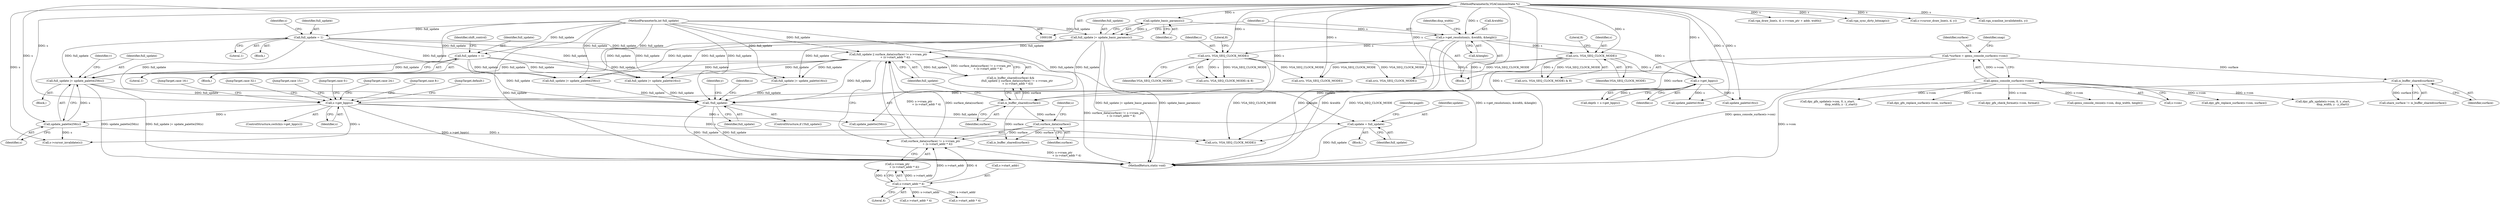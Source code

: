 digraph "0_qemu_bfc56535f793c557aa754c50213fc5f882e6482d@API" {
"1000538" [label="(Call,full_update |= update_palette256(s))"];
"1000159" [label="(Call,full_update |= update_basic_params(s))"];
"1000110" [label="(MethodParameterIn,int full_update)"];
"1000161" [label="(Call,update_basic_params(s))"];
"1000109" [label="(MethodParameterIn,VGACommonState *s)"];
"1000422" [label="(Call,full_update = 1)"];
"1000430" [label="(Call,full_update || surface_data(surface) != s->vram_ptr\n                + (s->start_addr * 4))"];
"1000233" [label="(Call,full_update = 1)"];
"1000432" [label="(Call,surface_data(surface) != s->vram_ptr\n                + (s->start_addr * 4))"];
"1000433" [label="(Call,surface_data(surface))"];
"1000428" [label="(Call,is_buffer_shared(surface))"];
"1000342" [label="(Call,is_buffer_shared(surface))"];
"1000113" [label="(Call,*surface = qemu_console_surface(s->con))"];
"1000115" [label="(Call,qemu_console_surface(s->con))"];
"1000439" [label="(Call,s->start_addr * 4)"];
"1000540" [label="(Call,update_palette256(s))"];
"1000533" [label="(Call,s->get_bpp(s))"];
"1000279" [label="(Call,s->get_bpp(s))"];
"1000163" [label="(Call,s->get_resolution(s, &width, &height))"];
"1000253" [label="(Call,sr(s, VGA_SEQ_CLOCK_MODE))"];
"1000269" [label="(Call,sr(s, VGA_SEQ_CLOCK_MODE))"];
"1000688" [label="(Call,!full_update)"];
"1000777" [label="(Call,update = full_update)"];
"1000423" [label="(Identifier,full_update)"];
"1000163" [label="(Call,s->get_resolution(s, &width, &height))"];
"1000422" [label="(Call,full_update = 1)"];
"1000116" [label="(Call,s->con)"];
"1000272" [label="(Literal,8)"];
"1000707" [label="(Identifier,y)"];
"1000161" [label="(Call,update_basic_params(s))"];
"1000538" [label="(Call,full_update |= update_palette256(s))"];
"1000482" [label="(Call,update_palette16(s))"];
"1000280" [label="(Identifier,s)"];
"1000777" [label="(Call,update = full_update)"];
"1000232" [label="(Block,)"];
"1000435" [label="(Call,s->vram_ptr\n                + (s->start_addr * 4))"];
"1000830" [label="(Call,vga_draw_line(s, d, s->vram_ptr + addr, width))"];
"1000437" [label="(Identifier,s)"];
"1000165" [label="(Call,&width)"];
"1000691" [label="(Call,vga_sync_dirty_bitmap(s))"];
"1000939" [label="(MethodReturn,static void)"];
"1000514" [label="(Call,sr(s, VGA_SEQ_CLOCK_MODE))"];
"1000550" [label="(Call,full_update |= update_palette256(s))"];
"1000254" [label="(Identifier,s)"];
"1000439" [label="(Call,s->start_addr * 4)"];
"1000854" [label="(Call,dpy_gfx_update(s->con, 0, y_start,\n                               disp_width, y - y_start))"];
"1000440" [label="(Call,s->start_addr)"];
"1000689" [label="(Identifier,full_update)"];
"1000366" [label="(Call,dpy_gfx_replace_surface(s->con, surface))"];
"1000270" [label="(Identifier,s)"];
"1000344" [label="(Block,)"];
"1000537" [label="(JumpTarget,case 0:)"];
"1000587" [label="(JumpTarget,case 24:)"];
"1000843" [label="(Call,s->cursor_draw_line(s, d, y))"];
"1000534" [label="(Identifier,s)"];
"1000508" [label="(Call,full_update |= update_palette16(s))"];
"1000540" [label="(Call,update_palette256(s))"];
"1000434" [label="(Identifier,surface)"];
"1000549" [label="(JumpTarget,case 8:)"];
"1000293" [label="(Call,dpy_gfx_check_format(s->con, format))"];
"1000627" [label="(Call,s->cursor_invalidate(s))"];
"1000430" [label="(Call,full_update || surface_data(surface) != s->vram_ptr\n                + (s->start_addr * 4))"];
"1000340" [label="(Call,share_surface != is_buffer_shared(surface))"];
"1000373" [label="(Call,qemu_console_resize(s->con, disp_width, height))"];
"1000532" [label="(ControlStructure,switch(s->get_bpp(s)))"];
"1000621" [label="(Call,is_buffer_shared(surface))"];
"1000277" [label="(Call,depth = s->get_bpp(s))"];
"1000687" [label="(ControlStructure,if (!full_update))"];
"1000170" [label="(Identifier,disp_width)"];
"1000541" [label="(Identifier,s)"];
"1000536" [label="(JumpTarget,default:)"];
"1000535" [label="(Block,)"];
"1000574" [label="(JumpTarget,case 16:)"];
"1000167" [label="(Call,&height)"];
"1000714" [label="(Block,)"];
"1000510" [label="(Call,update_palette16(s))"];
"1000427" [label="(Call,is_buffer_shared(surface) &&\n               (full_update || surface_data(surface) != s->vram_ptr\n                + (s->start_addr * 4)))"];
"1000164" [label="(Identifier,s)"];
"1000432" [label="(Call,surface_data(surface) != s->vram_ptr\n                + (s->start_addr * 4))"];
"1000233" [label="(Call,full_update = 1)"];
"1000343" [label="(Identifier,surface)"];
"1000235" [label="(Literal,1)"];
"1000342" [label="(Call,is_buffer_shared(surface))"];
"1000160" [label="(Identifier,full_update)"];
"1000268" [label="(Call,sr(s, VGA_SEQ_CLOCK_MODE) & 8)"];
"1000470" [label="(Call,dpy_gfx_replace_surface(s->con, surface))"];
"1000812" [label="(Call,vga_scanline_invalidated(s, y))"];
"1000111" [label="(Block,)"];
"1000115" [label="(Call,qemu_console_surface(s->con))"];
"1000424" [label="(Literal,1)"];
"1000688" [label="(Call,!full_update)"];
"1000279" [label="(Call,s->get_bpp(s))"];
"1000109" [label="(MethodParameterIn,VGACommonState *s)"];
"1000256" [label="(Literal,8)"];
"1000692" [label="(Identifier,s)"];
"1000480" [label="(Call,full_update |= update_palette16(s))"];
"1000159" [label="(Call,full_update |= update_basic_params(s))"];
"1000443" [label="(Literal,4)"];
"1000600" [label="(JumpTarget,case 32:)"];
"1000110" [label="(MethodParameterIn,int full_update)"];
"1000477" [label="(Identifier,shift_control)"];
"1000429" [label="(Identifier,surface)"];
"1000778" [label="(Identifier,update)"];
"1000431" [label="(Identifier,full_update)"];
"1000253" [label="(Call,sr(s, VGA_SEQ_CLOCK_MODE))"];
"1000137" [label="(Identifier,snap)"];
"1000234" [label="(Identifier,full_update)"];
"1000653" [label="(Call,sr(s, VGA_SEQ_CLOCK_MODE))"];
"1000486" [label="(Call,sr(s, VGA_SEQ_CLOCK_MODE))"];
"1000543" [label="(Identifier,v)"];
"1000269" [label="(Call,sr(s, VGA_SEQ_CLOCK_MODE))"];
"1000779" [label="(Identifier,full_update)"];
"1000539" [label="(Identifier,full_update)"];
"1000781" [label="(Identifier,page0)"];
"1000433" [label="(Call,surface_data(surface))"];
"1000162" [label="(Identifier,s)"];
"1000552" [label="(Call,update_palette256(s))"];
"1000465" [label="(Call,s->start_addr * 4)"];
"1000271" [label="(Identifier,VGA_SEQ_CLOCK_MODE)"];
"1000918" [label="(Call,dpy_gfx_update(s->con, 0, y_start,\n                       disp_width, y - y_start))"];
"1000658" [label="(Call,s->start_addr * 4)"];
"1000533" [label="(Call,s->get_bpp(s))"];
"1000113" [label="(Call,*surface = qemu_console_surface(s->con))"];
"1000428" [label="(Call,is_buffer_shared(surface))"];
"1000114" [label="(Identifier,surface)"];
"1000238" [label="(Identifier,s)"];
"1000561" [label="(JumpTarget,case 15:)"];
"1000252" [label="(Call,sr(s, VGA_SEQ_CLOCK_MODE) & 8)"];
"1000255" [label="(Identifier,VGA_SEQ_CLOCK_MODE)"];
"1000538" -> "1000535"  [label="AST: "];
"1000538" -> "1000540"  [label="CFG: "];
"1000539" -> "1000538"  [label="AST: "];
"1000540" -> "1000538"  [label="AST: "];
"1000543" -> "1000538"  [label="CFG: "];
"1000538" -> "1000939"  [label="DDG: update_palette256(s)"];
"1000538" -> "1000939"  [label="DDG: full_update |= update_palette256(s)"];
"1000159" -> "1000538"  [label="DDG: full_update"];
"1000422" -> "1000538"  [label="DDG: full_update"];
"1000430" -> "1000538"  [label="DDG: full_update"];
"1000233" -> "1000538"  [label="DDG: full_update"];
"1000110" -> "1000538"  [label="DDG: full_update"];
"1000540" -> "1000538"  [label="DDG: s"];
"1000538" -> "1000688"  [label="DDG: full_update"];
"1000159" -> "1000111"  [label="AST: "];
"1000159" -> "1000161"  [label="CFG: "];
"1000160" -> "1000159"  [label="AST: "];
"1000161" -> "1000159"  [label="AST: "];
"1000164" -> "1000159"  [label="CFG: "];
"1000159" -> "1000939"  [label="DDG: full_update |= update_basic_params(s)"];
"1000159" -> "1000939"  [label="DDG: update_basic_params(s)"];
"1000110" -> "1000159"  [label="DDG: full_update"];
"1000161" -> "1000159"  [label="DDG: s"];
"1000159" -> "1000430"  [label="DDG: full_update"];
"1000159" -> "1000480"  [label="DDG: full_update"];
"1000159" -> "1000508"  [label="DDG: full_update"];
"1000159" -> "1000550"  [label="DDG: full_update"];
"1000159" -> "1000688"  [label="DDG: full_update"];
"1000110" -> "1000108"  [label="AST: "];
"1000110" -> "1000939"  [label="DDG: full_update"];
"1000110" -> "1000233"  [label="DDG: full_update"];
"1000110" -> "1000422"  [label="DDG: full_update"];
"1000110" -> "1000430"  [label="DDG: full_update"];
"1000110" -> "1000480"  [label="DDG: full_update"];
"1000110" -> "1000508"  [label="DDG: full_update"];
"1000110" -> "1000550"  [label="DDG: full_update"];
"1000110" -> "1000688"  [label="DDG: full_update"];
"1000110" -> "1000777"  [label="DDG: full_update"];
"1000161" -> "1000162"  [label="CFG: "];
"1000162" -> "1000161"  [label="AST: "];
"1000109" -> "1000161"  [label="DDG: s"];
"1000161" -> "1000163"  [label="DDG: s"];
"1000109" -> "1000108"  [label="AST: "];
"1000109" -> "1000939"  [label="DDG: s"];
"1000109" -> "1000163"  [label="DDG: s"];
"1000109" -> "1000253"  [label="DDG: s"];
"1000109" -> "1000269"  [label="DDG: s"];
"1000109" -> "1000279"  [label="DDG: s"];
"1000109" -> "1000482"  [label="DDG: s"];
"1000109" -> "1000486"  [label="DDG: s"];
"1000109" -> "1000510"  [label="DDG: s"];
"1000109" -> "1000514"  [label="DDG: s"];
"1000109" -> "1000533"  [label="DDG: s"];
"1000109" -> "1000540"  [label="DDG: s"];
"1000109" -> "1000552"  [label="DDG: s"];
"1000109" -> "1000627"  [label="DDG: s"];
"1000109" -> "1000653"  [label="DDG: s"];
"1000109" -> "1000691"  [label="DDG: s"];
"1000109" -> "1000812"  [label="DDG: s"];
"1000109" -> "1000830"  [label="DDG: s"];
"1000109" -> "1000843"  [label="DDG: s"];
"1000422" -> "1000344"  [label="AST: "];
"1000422" -> "1000424"  [label="CFG: "];
"1000423" -> "1000422"  [label="AST: "];
"1000424" -> "1000422"  [label="AST: "];
"1000477" -> "1000422"  [label="CFG: "];
"1000422" -> "1000480"  [label="DDG: full_update"];
"1000422" -> "1000508"  [label="DDG: full_update"];
"1000422" -> "1000550"  [label="DDG: full_update"];
"1000422" -> "1000688"  [label="DDG: full_update"];
"1000430" -> "1000427"  [label="AST: "];
"1000430" -> "1000431"  [label="CFG: "];
"1000430" -> "1000432"  [label="CFG: "];
"1000431" -> "1000430"  [label="AST: "];
"1000432" -> "1000430"  [label="AST: "];
"1000427" -> "1000430"  [label="CFG: "];
"1000430" -> "1000939"  [label="DDG: surface_data(surface) != s->vram_ptr\n                + (s->start_addr * 4)"];
"1000430" -> "1000427"  [label="DDG: full_update"];
"1000430" -> "1000427"  [label="DDG: surface_data(surface) != s->vram_ptr\n                + (s->start_addr * 4)"];
"1000233" -> "1000430"  [label="DDG: full_update"];
"1000432" -> "1000430"  [label="DDG: surface_data(surface)"];
"1000432" -> "1000430"  [label="DDG: s->vram_ptr\n                + (s->start_addr * 4)"];
"1000430" -> "1000480"  [label="DDG: full_update"];
"1000430" -> "1000508"  [label="DDG: full_update"];
"1000430" -> "1000550"  [label="DDG: full_update"];
"1000430" -> "1000688"  [label="DDG: full_update"];
"1000233" -> "1000232"  [label="AST: "];
"1000233" -> "1000235"  [label="CFG: "];
"1000234" -> "1000233"  [label="AST: "];
"1000235" -> "1000233"  [label="AST: "];
"1000238" -> "1000233"  [label="CFG: "];
"1000233" -> "1000480"  [label="DDG: full_update"];
"1000233" -> "1000508"  [label="DDG: full_update"];
"1000233" -> "1000550"  [label="DDG: full_update"];
"1000233" -> "1000688"  [label="DDG: full_update"];
"1000432" -> "1000435"  [label="CFG: "];
"1000433" -> "1000432"  [label="AST: "];
"1000435" -> "1000432"  [label="AST: "];
"1000432" -> "1000939"  [label="DDG: s->vram_ptr\n                + (s->start_addr * 4)"];
"1000433" -> "1000432"  [label="DDG: surface"];
"1000439" -> "1000432"  [label="DDG: s->start_addr"];
"1000439" -> "1000432"  [label="DDG: 4"];
"1000433" -> "1000434"  [label="CFG: "];
"1000434" -> "1000433"  [label="AST: "];
"1000437" -> "1000433"  [label="CFG: "];
"1000428" -> "1000433"  [label="DDG: surface"];
"1000433" -> "1000621"  [label="DDG: surface"];
"1000428" -> "1000427"  [label="AST: "];
"1000428" -> "1000429"  [label="CFG: "];
"1000429" -> "1000428"  [label="AST: "];
"1000431" -> "1000428"  [label="CFG: "];
"1000427" -> "1000428"  [label="CFG: "];
"1000428" -> "1000427"  [label="DDG: surface"];
"1000342" -> "1000428"  [label="DDG: surface"];
"1000113" -> "1000428"  [label="DDG: surface"];
"1000428" -> "1000621"  [label="DDG: surface"];
"1000342" -> "1000340"  [label="AST: "];
"1000342" -> "1000343"  [label="CFG: "];
"1000343" -> "1000342"  [label="AST: "];
"1000340" -> "1000342"  [label="CFG: "];
"1000342" -> "1000340"  [label="DDG: surface"];
"1000113" -> "1000342"  [label="DDG: surface"];
"1000113" -> "1000111"  [label="AST: "];
"1000113" -> "1000115"  [label="CFG: "];
"1000114" -> "1000113"  [label="AST: "];
"1000115" -> "1000113"  [label="AST: "];
"1000137" -> "1000113"  [label="CFG: "];
"1000113" -> "1000939"  [label="DDG: qemu_console_surface(s->con)"];
"1000115" -> "1000113"  [label="DDG: s->con"];
"1000115" -> "1000116"  [label="CFG: "];
"1000116" -> "1000115"  [label="AST: "];
"1000115" -> "1000939"  [label="DDG: s->con"];
"1000115" -> "1000293"  [label="DDG: s->con"];
"1000115" -> "1000366"  [label="DDG: s->con"];
"1000115" -> "1000373"  [label="DDG: s->con"];
"1000115" -> "1000470"  [label="DDG: s->con"];
"1000115" -> "1000854"  [label="DDG: s->con"];
"1000115" -> "1000918"  [label="DDG: s->con"];
"1000439" -> "1000435"  [label="AST: "];
"1000439" -> "1000443"  [label="CFG: "];
"1000440" -> "1000439"  [label="AST: "];
"1000443" -> "1000439"  [label="AST: "];
"1000435" -> "1000439"  [label="CFG: "];
"1000439" -> "1000435"  [label="DDG: s->start_addr"];
"1000439" -> "1000435"  [label="DDG: 4"];
"1000439" -> "1000465"  [label="DDG: s->start_addr"];
"1000439" -> "1000658"  [label="DDG: s->start_addr"];
"1000540" -> "1000541"  [label="CFG: "];
"1000541" -> "1000540"  [label="AST: "];
"1000533" -> "1000540"  [label="DDG: s"];
"1000540" -> "1000627"  [label="DDG: s"];
"1000540" -> "1000653"  [label="DDG: s"];
"1000533" -> "1000532"  [label="AST: "];
"1000533" -> "1000534"  [label="CFG: "];
"1000534" -> "1000533"  [label="AST: "];
"1000536" -> "1000533"  [label="CFG: "];
"1000537" -> "1000533"  [label="CFG: "];
"1000549" -> "1000533"  [label="CFG: "];
"1000561" -> "1000533"  [label="CFG: "];
"1000574" -> "1000533"  [label="CFG: "];
"1000587" -> "1000533"  [label="CFG: "];
"1000600" -> "1000533"  [label="CFG: "];
"1000533" -> "1000939"  [label="DDG: s->get_bpp(s)"];
"1000279" -> "1000533"  [label="DDG: s"];
"1000533" -> "1000552"  [label="DDG: s"];
"1000533" -> "1000627"  [label="DDG: s"];
"1000533" -> "1000653"  [label="DDG: s"];
"1000279" -> "1000277"  [label="AST: "];
"1000279" -> "1000280"  [label="CFG: "];
"1000280" -> "1000279"  [label="AST: "];
"1000277" -> "1000279"  [label="CFG: "];
"1000279" -> "1000277"  [label="DDG: s"];
"1000163" -> "1000279"  [label="DDG: s"];
"1000253" -> "1000279"  [label="DDG: s"];
"1000269" -> "1000279"  [label="DDG: s"];
"1000279" -> "1000482"  [label="DDG: s"];
"1000279" -> "1000510"  [label="DDG: s"];
"1000163" -> "1000111"  [label="AST: "];
"1000163" -> "1000167"  [label="CFG: "];
"1000164" -> "1000163"  [label="AST: "];
"1000165" -> "1000163"  [label="AST: "];
"1000167" -> "1000163"  [label="AST: "];
"1000170" -> "1000163"  [label="CFG: "];
"1000163" -> "1000939"  [label="DDG: &height"];
"1000163" -> "1000939"  [label="DDG: s->get_resolution(s, &width, &height)"];
"1000163" -> "1000939"  [label="DDG: &width"];
"1000163" -> "1000253"  [label="DDG: s"];
"1000163" -> "1000269"  [label="DDG: s"];
"1000253" -> "1000252"  [label="AST: "];
"1000253" -> "1000255"  [label="CFG: "];
"1000254" -> "1000253"  [label="AST: "];
"1000255" -> "1000253"  [label="AST: "];
"1000256" -> "1000253"  [label="CFG: "];
"1000253" -> "1000252"  [label="DDG: s"];
"1000253" -> "1000252"  [label="DDG: VGA_SEQ_CLOCK_MODE"];
"1000253" -> "1000486"  [label="DDG: VGA_SEQ_CLOCK_MODE"];
"1000253" -> "1000514"  [label="DDG: VGA_SEQ_CLOCK_MODE"];
"1000253" -> "1000653"  [label="DDG: VGA_SEQ_CLOCK_MODE"];
"1000269" -> "1000268"  [label="AST: "];
"1000269" -> "1000271"  [label="CFG: "];
"1000270" -> "1000269"  [label="AST: "];
"1000271" -> "1000269"  [label="AST: "];
"1000272" -> "1000269"  [label="CFG: "];
"1000269" -> "1000268"  [label="DDG: s"];
"1000269" -> "1000268"  [label="DDG: VGA_SEQ_CLOCK_MODE"];
"1000269" -> "1000486"  [label="DDG: VGA_SEQ_CLOCK_MODE"];
"1000269" -> "1000514"  [label="DDG: VGA_SEQ_CLOCK_MODE"];
"1000269" -> "1000653"  [label="DDG: VGA_SEQ_CLOCK_MODE"];
"1000688" -> "1000687"  [label="AST: "];
"1000688" -> "1000689"  [label="CFG: "];
"1000689" -> "1000688"  [label="AST: "];
"1000692" -> "1000688"  [label="CFG: "];
"1000707" -> "1000688"  [label="CFG: "];
"1000688" -> "1000939"  [label="DDG: full_update"];
"1000688" -> "1000939"  [label="DDG: !full_update"];
"1000508" -> "1000688"  [label="DDG: full_update"];
"1000550" -> "1000688"  [label="DDG: full_update"];
"1000480" -> "1000688"  [label="DDG: full_update"];
"1000688" -> "1000777"  [label="DDG: full_update"];
"1000777" -> "1000714"  [label="AST: "];
"1000777" -> "1000779"  [label="CFG: "];
"1000778" -> "1000777"  [label="AST: "];
"1000779" -> "1000777"  [label="AST: "];
"1000781" -> "1000777"  [label="CFG: "];
"1000777" -> "1000939"  [label="DDG: full_update"];
}
